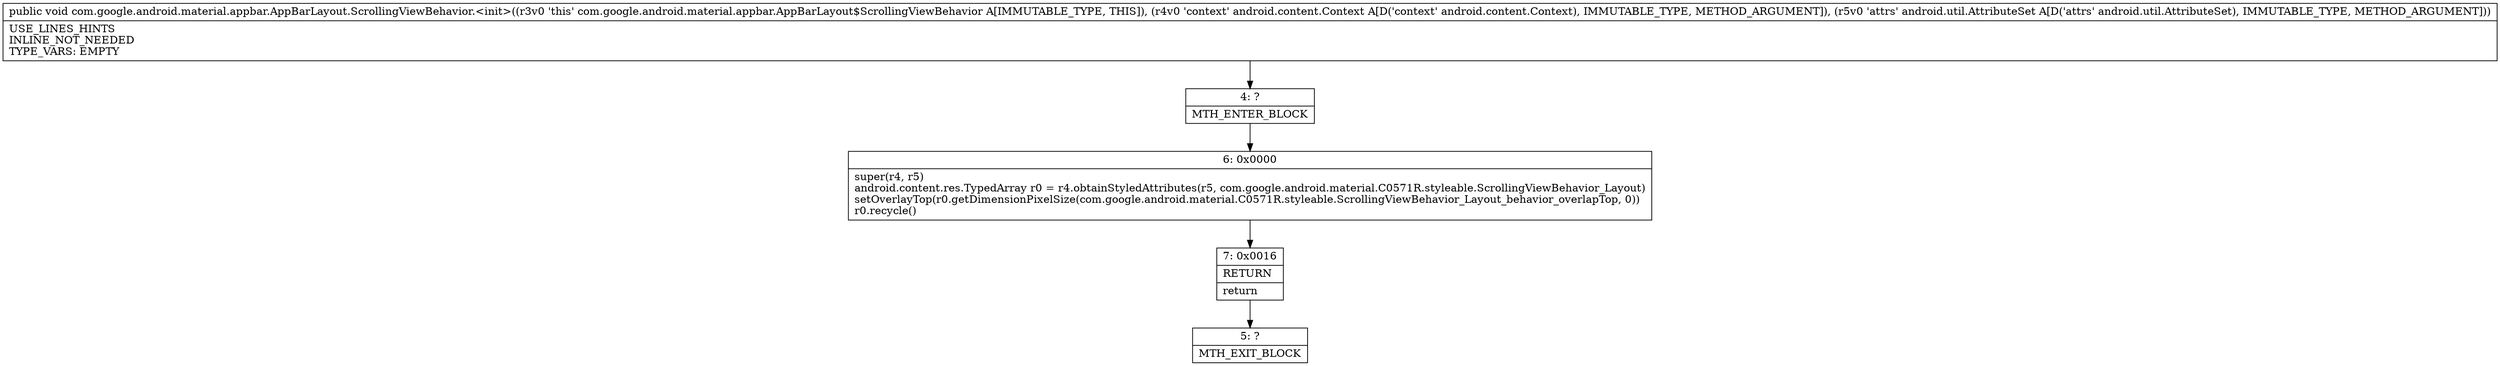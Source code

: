 digraph "CFG forcom.google.android.material.appbar.AppBarLayout.ScrollingViewBehavior.\<init\>(Landroid\/content\/Context;Landroid\/util\/AttributeSet;)V" {
Node_4 [shape=record,label="{4\:\ ?|MTH_ENTER_BLOCK\l}"];
Node_6 [shape=record,label="{6\:\ 0x0000|super(r4, r5)\landroid.content.res.TypedArray r0 = r4.obtainStyledAttributes(r5, com.google.android.material.C0571R.styleable.ScrollingViewBehavior_Layout)\lsetOverlayTop(r0.getDimensionPixelSize(com.google.android.material.C0571R.styleable.ScrollingViewBehavior_Layout_behavior_overlapTop, 0))\lr0.recycle()\l}"];
Node_7 [shape=record,label="{7\:\ 0x0016|RETURN\l|return\l}"];
Node_5 [shape=record,label="{5\:\ ?|MTH_EXIT_BLOCK\l}"];
MethodNode[shape=record,label="{public void com.google.android.material.appbar.AppBarLayout.ScrollingViewBehavior.\<init\>((r3v0 'this' com.google.android.material.appbar.AppBarLayout$ScrollingViewBehavior A[IMMUTABLE_TYPE, THIS]), (r4v0 'context' android.content.Context A[D('context' android.content.Context), IMMUTABLE_TYPE, METHOD_ARGUMENT]), (r5v0 'attrs' android.util.AttributeSet A[D('attrs' android.util.AttributeSet), IMMUTABLE_TYPE, METHOD_ARGUMENT]))  | USE_LINES_HINTS\lINLINE_NOT_NEEDED\lTYPE_VARS: EMPTY\l}"];
MethodNode -> Node_4;Node_4 -> Node_6;
Node_6 -> Node_7;
Node_7 -> Node_5;
}

